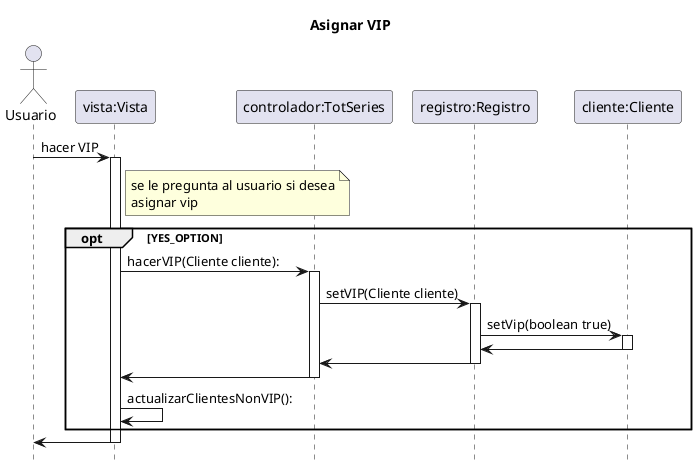 @startuml
title		Asignar VIP
hide	footbox

actor	Usuario as usuario
participant "vista:Vista" as vista
participant "controlador:TotSeries" as totseries
participant "registro:Registro" as registro
participant "cliente:Cliente" as cliente

usuario -> vista : hacer VIP
activate vista

note right vista
    se le pregunta al usuario si desea
    asignar vip
end note
opt YES_OPTION
    vista -> totseries : hacerVIP(Cliente cliente):
    activate totseries
    totseries -> registro : setVIP(Cliente cliente)
    activate registro
    registro -> cliente :setVip(boolean true)
    activate cliente
    cliente -> registro
    deactivate cliente
    registro ->totseries
    deactivate registro
    totseries -> vista
    deactivate totseries
    vista -> vista : actualizarClientesNonVIP():
end opt
vista -> usuario
deactivate vista
@enduml
